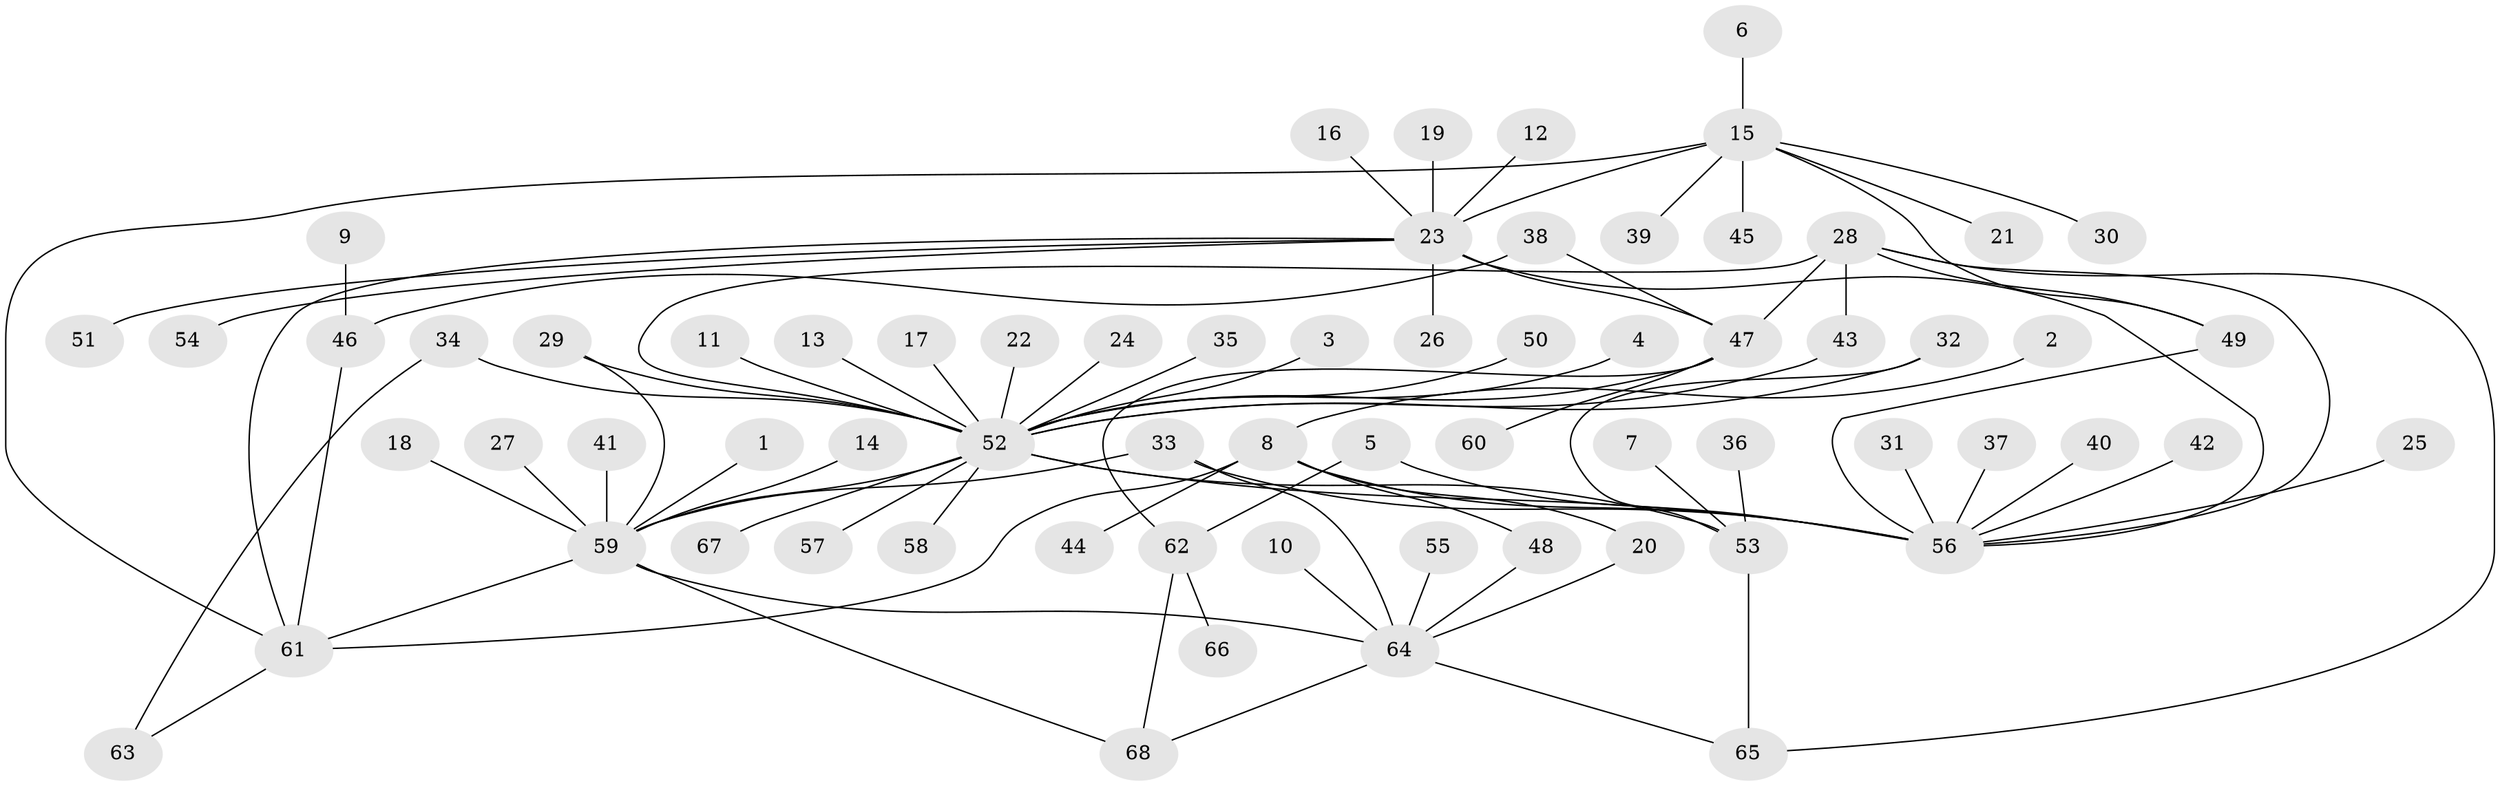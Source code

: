 // original degree distribution, {24: 0.007407407407407408, 15: 0.007407407407407408, 9: 0.014814814814814815, 2: 0.15555555555555556, 1: 0.6444444444444445, 10: 0.007407407407407408, 4: 0.02962962962962963, 5: 0.022222222222222223, 7: 0.014814814814814815, 3: 0.05925925925925926, 14: 0.007407407407407408, 12: 0.007407407407407408, 8: 0.007407407407407408, 11: 0.007407407407407408, 6: 0.007407407407407408}
// Generated by graph-tools (version 1.1) at 2025/36/03/04/25 23:36:43]
// undirected, 68 vertices, 89 edges
graph export_dot {
  node [color=gray90,style=filled];
  1;
  2;
  3;
  4;
  5;
  6;
  7;
  8;
  9;
  10;
  11;
  12;
  13;
  14;
  15;
  16;
  17;
  18;
  19;
  20;
  21;
  22;
  23;
  24;
  25;
  26;
  27;
  28;
  29;
  30;
  31;
  32;
  33;
  34;
  35;
  36;
  37;
  38;
  39;
  40;
  41;
  42;
  43;
  44;
  45;
  46;
  47;
  48;
  49;
  50;
  51;
  52;
  53;
  54;
  55;
  56;
  57;
  58;
  59;
  60;
  61;
  62;
  63;
  64;
  65;
  66;
  67;
  68;
  1 -- 59 [weight=1.0];
  2 -- 8 [weight=1.0];
  3 -- 52 [weight=1.0];
  4 -- 52 [weight=1.0];
  5 -- 56 [weight=1.0];
  5 -- 62 [weight=1.0];
  6 -- 15 [weight=1.0];
  7 -- 53 [weight=1.0];
  8 -- 20 [weight=1.0];
  8 -- 44 [weight=1.0];
  8 -- 48 [weight=1.0];
  8 -- 56 [weight=1.0];
  8 -- 61 [weight=1.0];
  9 -- 46 [weight=1.0];
  10 -- 64 [weight=1.0];
  11 -- 52 [weight=1.0];
  12 -- 23 [weight=1.0];
  13 -- 52 [weight=1.0];
  14 -- 59 [weight=1.0];
  15 -- 21 [weight=1.0];
  15 -- 23 [weight=1.0];
  15 -- 30 [weight=1.0];
  15 -- 39 [weight=1.0];
  15 -- 45 [weight=1.0];
  15 -- 49 [weight=1.0];
  15 -- 61 [weight=1.0];
  16 -- 23 [weight=1.0];
  17 -- 52 [weight=1.0];
  18 -- 59 [weight=1.0];
  19 -- 23 [weight=1.0];
  20 -- 64 [weight=1.0];
  22 -- 52 [weight=1.0];
  23 -- 26 [weight=1.0];
  23 -- 47 [weight=1.0];
  23 -- 51 [weight=1.0];
  23 -- 54 [weight=1.0];
  23 -- 56 [weight=1.0];
  23 -- 61 [weight=1.0];
  24 -- 52 [weight=1.0];
  25 -- 56 [weight=1.0];
  27 -- 59 [weight=1.0];
  28 -- 43 [weight=2.0];
  28 -- 47 [weight=1.0];
  28 -- 49 [weight=1.0];
  28 -- 52 [weight=2.0];
  28 -- 56 [weight=1.0];
  28 -- 65 [weight=1.0];
  29 -- 52 [weight=1.0];
  29 -- 59 [weight=1.0];
  31 -- 56 [weight=1.0];
  32 -- 52 [weight=1.0];
  32 -- 53 [weight=1.0];
  33 -- 56 [weight=1.0];
  33 -- 59 [weight=1.0];
  33 -- 64 [weight=1.0];
  34 -- 52 [weight=1.0];
  34 -- 63 [weight=1.0];
  35 -- 52 [weight=1.0];
  36 -- 53 [weight=1.0];
  37 -- 56 [weight=1.0];
  38 -- 46 [weight=1.0];
  38 -- 47 [weight=1.0];
  40 -- 56 [weight=1.0];
  41 -- 59 [weight=1.0];
  42 -- 56 [weight=1.0];
  43 -- 52 [weight=1.0];
  46 -- 61 [weight=1.0];
  47 -- 52 [weight=1.0];
  47 -- 60 [weight=1.0];
  47 -- 62 [weight=1.0];
  48 -- 64 [weight=1.0];
  49 -- 56 [weight=1.0];
  50 -- 52 [weight=1.0];
  52 -- 53 [weight=1.0];
  52 -- 56 [weight=1.0];
  52 -- 57 [weight=1.0];
  52 -- 58 [weight=1.0];
  52 -- 59 [weight=1.0];
  52 -- 67 [weight=1.0];
  53 -- 65 [weight=1.0];
  55 -- 64 [weight=1.0];
  59 -- 61 [weight=1.0];
  59 -- 64 [weight=1.0];
  59 -- 68 [weight=1.0];
  61 -- 63 [weight=1.0];
  62 -- 66 [weight=1.0];
  62 -- 68 [weight=1.0];
  64 -- 65 [weight=1.0];
  64 -- 68 [weight=1.0];
}

